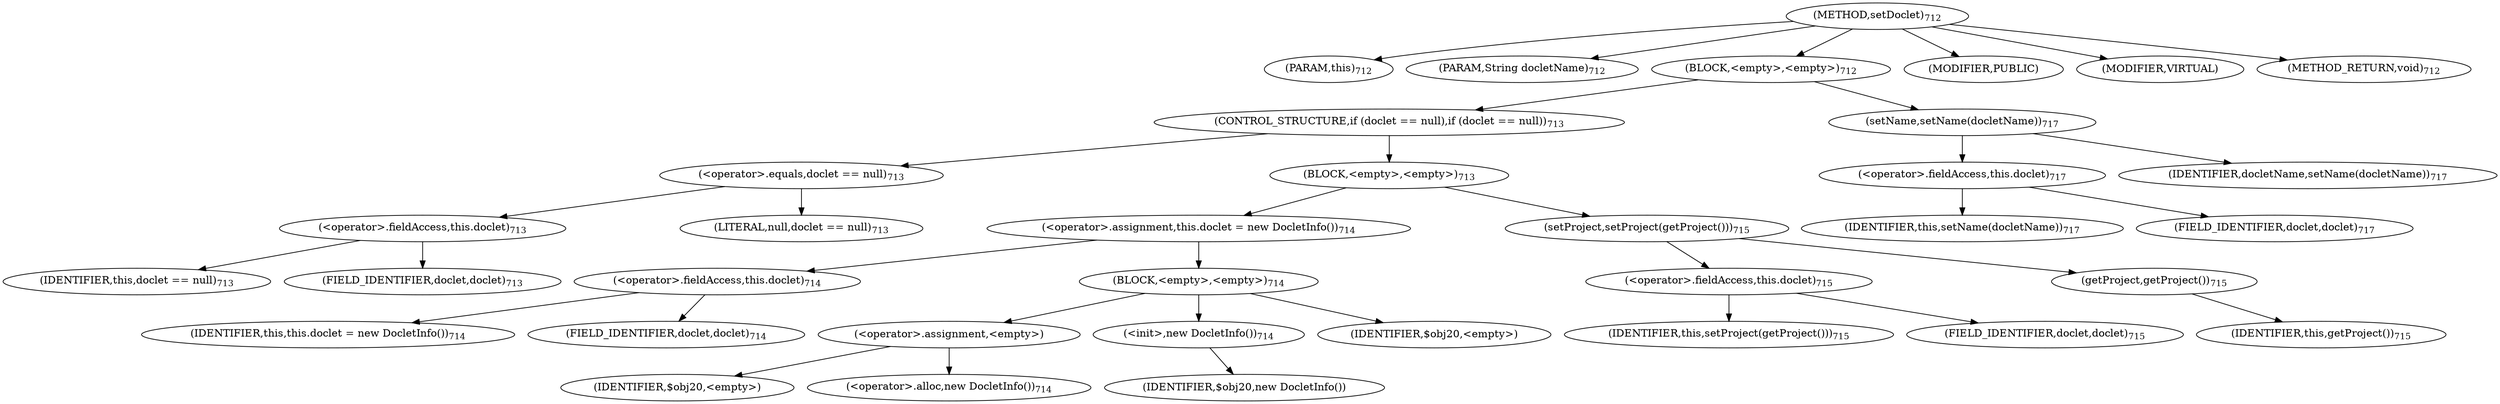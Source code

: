 digraph "setDoclet" {  
"1281" [label = <(METHOD,setDoclet)<SUB>712</SUB>> ]
"142" [label = <(PARAM,this)<SUB>712</SUB>> ]
"1282" [label = <(PARAM,String docletName)<SUB>712</SUB>> ]
"1283" [label = <(BLOCK,&lt;empty&gt;,&lt;empty&gt;)<SUB>712</SUB>> ]
"1284" [label = <(CONTROL_STRUCTURE,if (doclet == null),if (doclet == null))<SUB>713</SUB>> ]
"1285" [label = <(&lt;operator&gt;.equals,doclet == null)<SUB>713</SUB>> ]
"1286" [label = <(&lt;operator&gt;.fieldAccess,this.doclet)<SUB>713</SUB>> ]
"1287" [label = <(IDENTIFIER,this,doclet == null)<SUB>713</SUB>> ]
"1288" [label = <(FIELD_IDENTIFIER,doclet,doclet)<SUB>713</SUB>> ]
"1289" [label = <(LITERAL,null,doclet == null)<SUB>713</SUB>> ]
"1290" [label = <(BLOCK,&lt;empty&gt;,&lt;empty&gt;)<SUB>713</SUB>> ]
"1291" [label = <(&lt;operator&gt;.assignment,this.doclet = new DocletInfo())<SUB>714</SUB>> ]
"1292" [label = <(&lt;operator&gt;.fieldAccess,this.doclet)<SUB>714</SUB>> ]
"1293" [label = <(IDENTIFIER,this,this.doclet = new DocletInfo())<SUB>714</SUB>> ]
"1294" [label = <(FIELD_IDENTIFIER,doclet,doclet)<SUB>714</SUB>> ]
"1295" [label = <(BLOCK,&lt;empty&gt;,&lt;empty&gt;)<SUB>714</SUB>> ]
"1296" [label = <(&lt;operator&gt;.assignment,&lt;empty&gt;)> ]
"1297" [label = <(IDENTIFIER,$obj20,&lt;empty&gt;)> ]
"1298" [label = <(&lt;operator&gt;.alloc,new DocletInfo())<SUB>714</SUB>> ]
"1299" [label = <(&lt;init&gt;,new DocletInfo())<SUB>714</SUB>> ]
"1300" [label = <(IDENTIFIER,$obj20,new DocletInfo())> ]
"1301" [label = <(IDENTIFIER,$obj20,&lt;empty&gt;)> ]
"1302" [label = <(setProject,setProject(getProject()))<SUB>715</SUB>> ]
"1303" [label = <(&lt;operator&gt;.fieldAccess,this.doclet)<SUB>715</SUB>> ]
"1304" [label = <(IDENTIFIER,this,setProject(getProject()))<SUB>715</SUB>> ]
"1305" [label = <(FIELD_IDENTIFIER,doclet,doclet)<SUB>715</SUB>> ]
"1306" [label = <(getProject,getProject())<SUB>715</SUB>> ]
"141" [label = <(IDENTIFIER,this,getProject())<SUB>715</SUB>> ]
"1307" [label = <(setName,setName(docletName))<SUB>717</SUB>> ]
"1308" [label = <(&lt;operator&gt;.fieldAccess,this.doclet)<SUB>717</SUB>> ]
"1309" [label = <(IDENTIFIER,this,setName(docletName))<SUB>717</SUB>> ]
"1310" [label = <(FIELD_IDENTIFIER,doclet,doclet)<SUB>717</SUB>> ]
"1311" [label = <(IDENTIFIER,docletName,setName(docletName))<SUB>717</SUB>> ]
"1312" [label = <(MODIFIER,PUBLIC)> ]
"1313" [label = <(MODIFIER,VIRTUAL)> ]
"1314" [label = <(METHOD_RETURN,void)<SUB>712</SUB>> ]
  "1281" -> "142" 
  "1281" -> "1282" 
  "1281" -> "1283" 
  "1281" -> "1312" 
  "1281" -> "1313" 
  "1281" -> "1314" 
  "1283" -> "1284" 
  "1283" -> "1307" 
  "1284" -> "1285" 
  "1284" -> "1290" 
  "1285" -> "1286" 
  "1285" -> "1289" 
  "1286" -> "1287" 
  "1286" -> "1288" 
  "1290" -> "1291" 
  "1290" -> "1302" 
  "1291" -> "1292" 
  "1291" -> "1295" 
  "1292" -> "1293" 
  "1292" -> "1294" 
  "1295" -> "1296" 
  "1295" -> "1299" 
  "1295" -> "1301" 
  "1296" -> "1297" 
  "1296" -> "1298" 
  "1299" -> "1300" 
  "1302" -> "1303" 
  "1302" -> "1306" 
  "1303" -> "1304" 
  "1303" -> "1305" 
  "1306" -> "141" 
  "1307" -> "1308" 
  "1307" -> "1311" 
  "1308" -> "1309" 
  "1308" -> "1310" 
}
